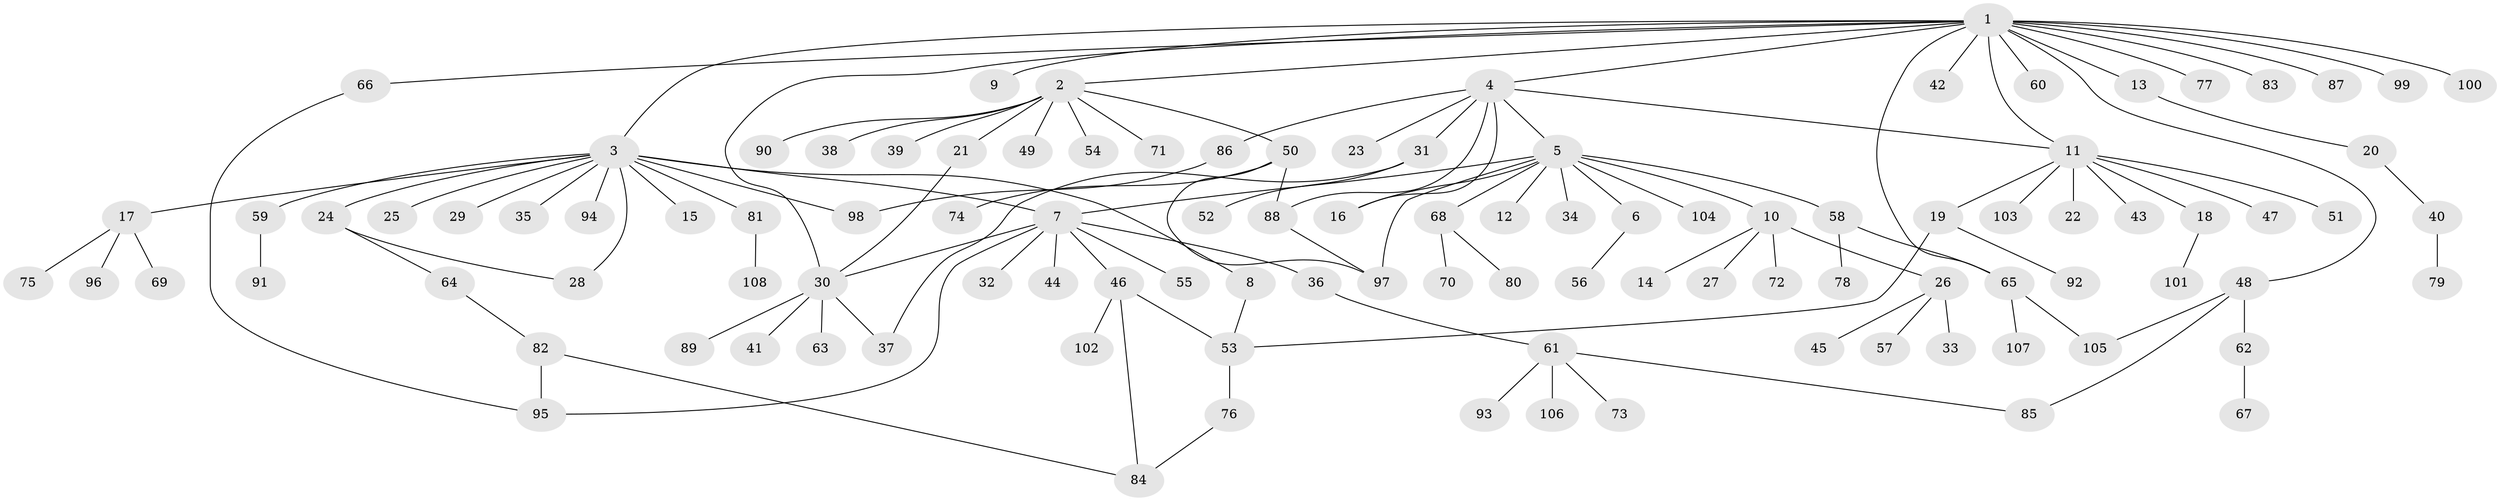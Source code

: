 // Generated by graph-tools (version 1.1) at 2025/11/02/27/25 16:11:10]
// undirected, 108 vertices, 127 edges
graph export_dot {
graph [start="1"]
  node [color=gray90,style=filled];
  1;
  2;
  3;
  4;
  5;
  6;
  7;
  8;
  9;
  10;
  11;
  12;
  13;
  14;
  15;
  16;
  17;
  18;
  19;
  20;
  21;
  22;
  23;
  24;
  25;
  26;
  27;
  28;
  29;
  30;
  31;
  32;
  33;
  34;
  35;
  36;
  37;
  38;
  39;
  40;
  41;
  42;
  43;
  44;
  45;
  46;
  47;
  48;
  49;
  50;
  51;
  52;
  53;
  54;
  55;
  56;
  57;
  58;
  59;
  60;
  61;
  62;
  63;
  64;
  65;
  66;
  67;
  68;
  69;
  70;
  71;
  72;
  73;
  74;
  75;
  76;
  77;
  78;
  79;
  80;
  81;
  82;
  83;
  84;
  85;
  86;
  87;
  88;
  89;
  90;
  91;
  92;
  93;
  94;
  95;
  96;
  97;
  98;
  99;
  100;
  101;
  102;
  103;
  104;
  105;
  106;
  107;
  108;
  1 -- 2;
  1 -- 3;
  1 -- 4;
  1 -- 9;
  1 -- 11;
  1 -- 13;
  1 -- 30;
  1 -- 42;
  1 -- 48;
  1 -- 60;
  1 -- 65;
  1 -- 66;
  1 -- 77;
  1 -- 83;
  1 -- 87;
  1 -- 99;
  1 -- 100;
  2 -- 21;
  2 -- 38;
  2 -- 39;
  2 -- 49;
  2 -- 50;
  2 -- 54;
  2 -- 71;
  2 -- 90;
  3 -- 7;
  3 -- 8;
  3 -- 15;
  3 -- 17;
  3 -- 24;
  3 -- 25;
  3 -- 28;
  3 -- 29;
  3 -- 35;
  3 -- 59;
  3 -- 81;
  3 -- 94;
  3 -- 98;
  4 -- 5;
  4 -- 11;
  4 -- 16;
  4 -- 23;
  4 -- 31;
  4 -- 86;
  4 -- 88;
  5 -- 6;
  5 -- 7;
  5 -- 10;
  5 -- 12;
  5 -- 16;
  5 -- 34;
  5 -- 58;
  5 -- 68;
  5 -- 97;
  5 -- 104;
  6 -- 56;
  7 -- 30;
  7 -- 32;
  7 -- 36;
  7 -- 44;
  7 -- 46;
  7 -- 55;
  7 -- 95;
  8 -- 53;
  10 -- 14;
  10 -- 26;
  10 -- 27;
  10 -- 72;
  11 -- 18;
  11 -- 19;
  11 -- 22;
  11 -- 43;
  11 -- 47;
  11 -- 51;
  11 -- 103;
  13 -- 20;
  17 -- 69;
  17 -- 75;
  17 -- 96;
  18 -- 101;
  19 -- 53;
  19 -- 92;
  20 -- 40;
  21 -- 30;
  24 -- 28;
  24 -- 64;
  26 -- 33;
  26 -- 45;
  26 -- 57;
  30 -- 37;
  30 -- 41;
  30 -- 63;
  30 -- 89;
  31 -- 37;
  31 -- 52;
  36 -- 61;
  40 -- 79;
  46 -- 53;
  46 -- 84;
  46 -- 102;
  48 -- 62;
  48 -- 85;
  48 -- 105;
  50 -- 74;
  50 -- 88;
  50 -- 97;
  53 -- 76;
  58 -- 65;
  58 -- 78;
  59 -- 91;
  61 -- 73;
  61 -- 85;
  61 -- 93;
  61 -- 106;
  62 -- 67;
  64 -- 82;
  65 -- 105;
  65 -- 107;
  66 -- 95;
  68 -- 70;
  68 -- 80;
  76 -- 84;
  81 -- 108;
  82 -- 84;
  82 -- 95;
  86 -- 98;
  88 -- 97;
}
